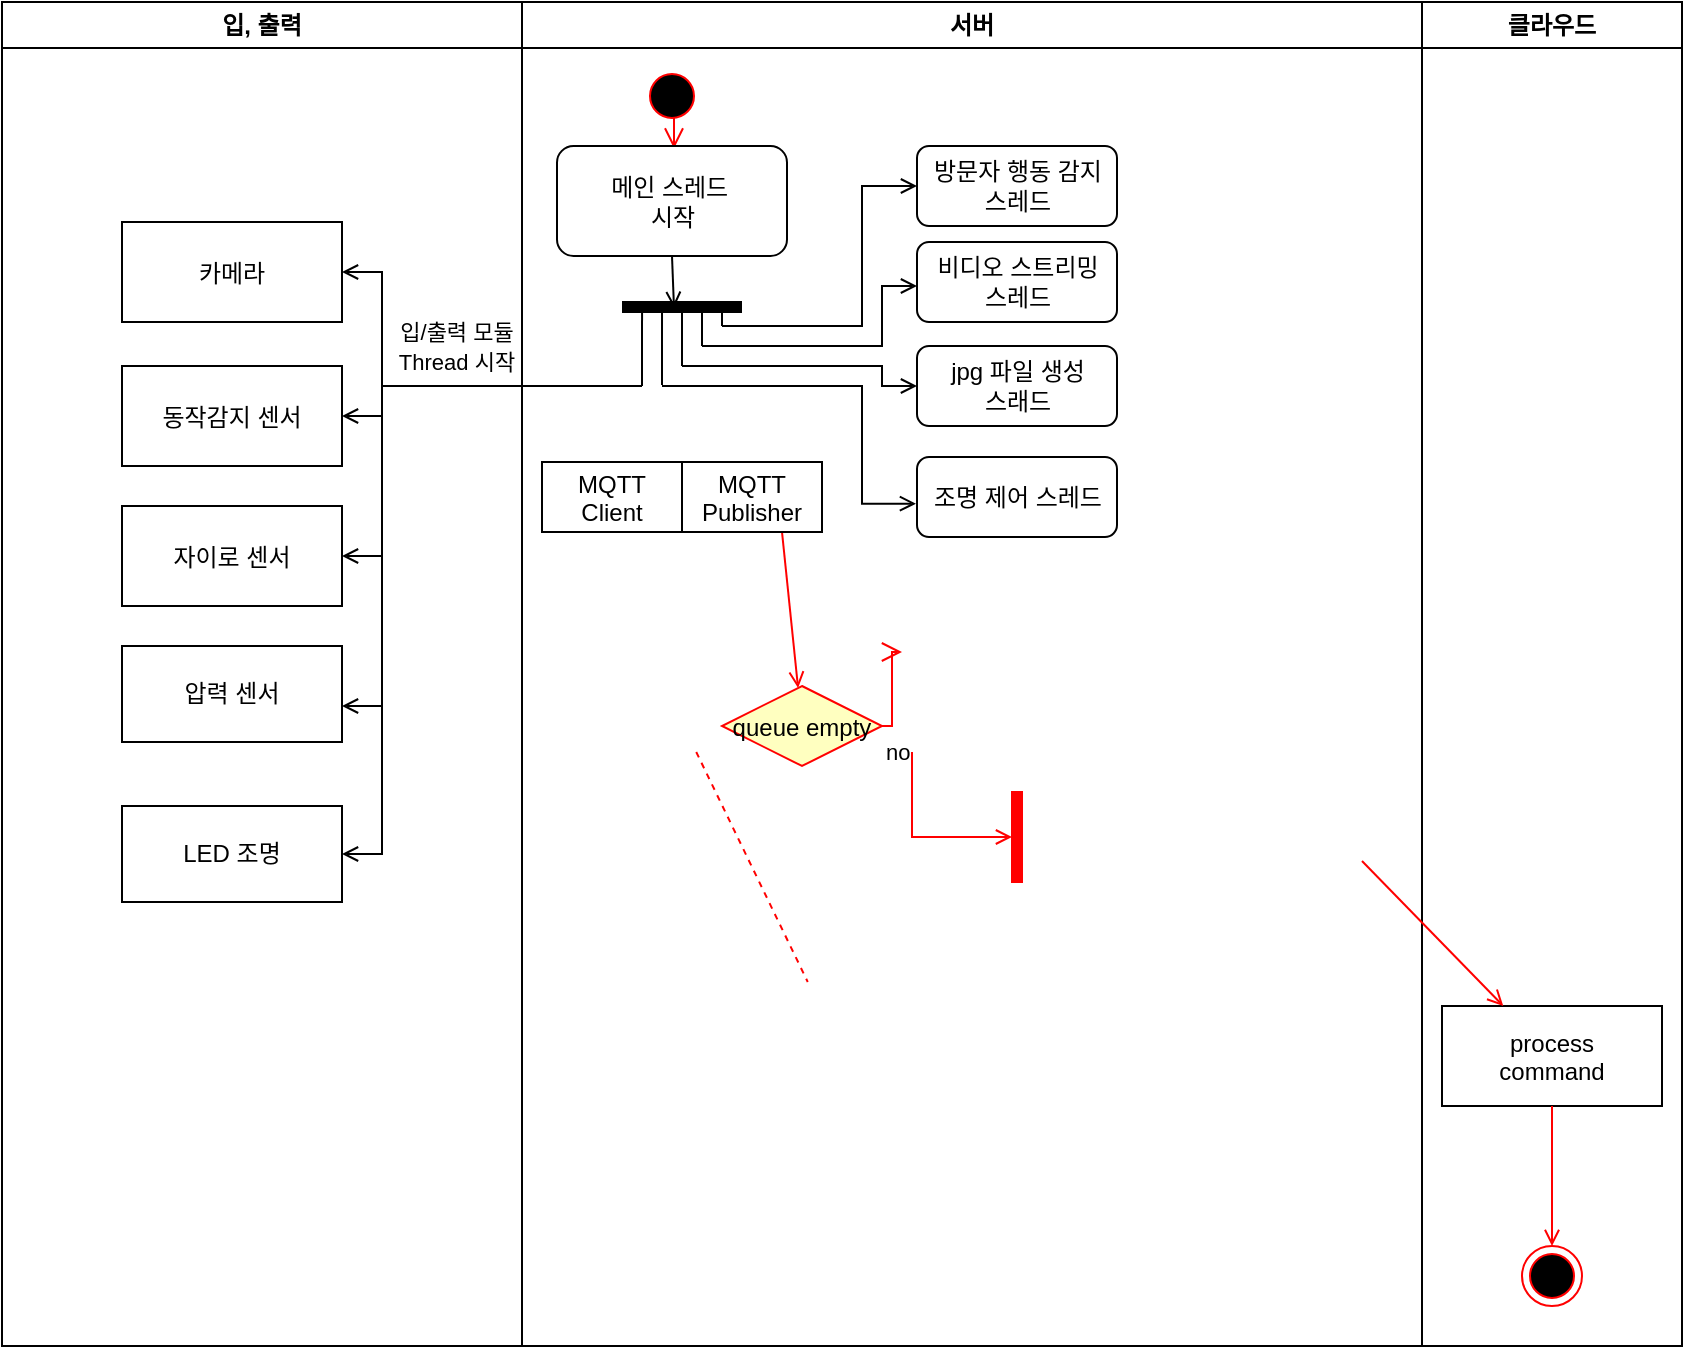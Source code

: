 <mxfile version="14.7.4" type="github">
  <diagram name="Page-1" id="e7e014a7-5840-1c2e-5031-d8a46d1fe8dd">
    <mxGraphModel dx="1150" dy="571" grid="1" gridSize="10" guides="1" tooltips="1" connect="1" arrows="1" fold="1" page="1" pageScale="1" pageWidth="1169" pageHeight="826" background="none" math="0" shadow="0">
      <root>
        <mxCell id="0" />
        <mxCell id="1" parent="0" />
        <mxCell id="2" value="입, 출력" style="swimlane;whiteSpace=wrap" parent="1" vertex="1">
          <mxGeometry x="190" y="128" width="260" height="672" as="geometry" />
        </mxCell>
        <mxCell id="7" value="카메라" style="" parent="2" vertex="1">
          <mxGeometry x="60" y="110" width="110" height="50" as="geometry" />
        </mxCell>
        <mxCell id="8" value="동작감지 센서" style="" parent="2" vertex="1">
          <mxGeometry x="60" y="182" width="110" height="50" as="geometry" />
        </mxCell>
        <mxCell id="10" value="자이로 센서" style="" parent="2" vertex="1">
          <mxGeometry x="60" y="252" width="110" height="50" as="geometry" />
        </mxCell>
        <mxCell id="L_vHGLZkjsYfhN7t1LTF-43" value="압력 센서" style="rounded=0;whiteSpace=wrap;html=1;" vertex="1" parent="2">
          <mxGeometry x="60" y="322" width="110" height="48" as="geometry" />
        </mxCell>
        <mxCell id="L_vHGLZkjsYfhN7t1LTF-44" value="LED 조명" style="rounded=0;whiteSpace=wrap;html=1;" vertex="1" parent="2">
          <mxGeometry x="60" y="402" width="110" height="48" as="geometry" />
        </mxCell>
        <mxCell id="L_vHGLZkjsYfhN7t1LTF-90" value="&lt;font style=&quot;font-size: 11px&quot;&gt;입/출력 모듈 Thread 시작&lt;/font&gt;" style="text;html=1;strokeColor=none;fillColor=none;align=center;verticalAlign=middle;whiteSpace=wrap;rounded=0;" vertex="1" parent="2">
          <mxGeometry x="190" y="162" width="74.5" height="20" as="geometry" />
        </mxCell>
        <mxCell id="3" value="서버" style="swimlane;whiteSpace=wrap;startSize=23;" parent="1" vertex="1">
          <mxGeometry x="450" y="128" width="450" height="672" as="geometry" />
        </mxCell>
        <mxCell id="14" value="" style="edgeStyle=elbowEdgeStyle;elbow=horizontal;verticalAlign=bottom;endArrow=open;endSize=8;strokeColor=#FF0000;endFill=1;rounded=0;exitX=0.577;exitY=0.84;exitDx=0;exitDy=0;exitPerimeter=0;entryX=0.506;entryY=0.023;entryDx=0;entryDy=0;entryPerimeter=0;" parent="3" source="13" target="L_vHGLZkjsYfhN7t1LTF-69" edge="1">
          <mxGeometry x="40" y="20" as="geometry">
            <mxPoint x="73.5" y="82" as="targetPoint" />
            <Array as="points">
              <mxPoint x="76" y="72" />
            </Array>
          </mxGeometry>
        </mxCell>
        <mxCell id="17" value="" style="endArrow=open;strokeColor=#000000;endFill=1;rounded=0;exitX=0.5;exitY=1;exitDx=0;exitDy=0;" parent="3" source="L_vHGLZkjsYfhN7t1LTF-69" edge="1">
          <mxGeometry relative="1" as="geometry">
            <mxPoint x="75" y="160" as="sourcePoint" />
            <mxPoint x="76" y="153" as="targetPoint" />
            <Array as="points">
              <mxPoint x="76" y="153" />
            </Array>
          </mxGeometry>
        </mxCell>
        <mxCell id="21" value="queue empty" style="rhombus;fillColor=#ffffc0;strokeColor=#ff0000;" parent="3" vertex="1">
          <mxGeometry x="100" y="342" width="80" height="40" as="geometry" />
        </mxCell>
        <mxCell id="23" value="no" style="edgeStyle=elbowEdgeStyle;elbow=horizontal;align=left;verticalAlign=top;endArrow=open;endSize=8;strokeColor=#FF0000;endFill=1;rounded=0" parent="3" source="21" edge="1">
          <mxGeometry x="-1" relative="1" as="geometry">
            <mxPoint x="190" y="325" as="targetPoint" />
          </mxGeometry>
        </mxCell>
        <mxCell id="24" value="" style="endArrow=open;strokeColor=#FF0000;endFill=1;rounded=0" parent="3" target="21" edge="1">
          <mxGeometry relative="1" as="geometry">
            <mxPoint x="127.5" y="240.745" as="sourcePoint" />
          </mxGeometry>
        </mxCell>
        <mxCell id="32" value="" style="endArrow=none;strokeColor=#FF0000;endFill=0;rounded=0;dashed=1" parent="3" edge="1">
          <mxGeometry relative="1" as="geometry">
            <mxPoint x="87.121" y="375" as="sourcePoint" />
            <mxPoint x="142.879" y="490" as="targetPoint" />
          </mxGeometry>
        </mxCell>
        <mxCell id="34" value="" style="whiteSpace=wrap;strokeColor=#FF0000;fillColor=#FF0000" parent="3" vertex="1">
          <mxGeometry x="245" y="395" width="5" height="45" as="geometry" />
        </mxCell>
        <mxCell id="41" value="" style="edgeStyle=elbowEdgeStyle;elbow=horizontal;entryX=0;entryY=0.5;strokeColor=#FF0000;endArrow=open;endFill=1;rounded=0" parent="3" target="34" edge="1">
          <mxGeometry width="100" height="100" relative="1" as="geometry">
            <mxPoint x="195" y="375" as="sourcePoint" />
            <mxPoint x="160" y="380" as="targetPoint" />
            <Array as="points">
              <mxPoint x="195" y="400" />
            </Array>
          </mxGeometry>
        </mxCell>
        <mxCell id="L_vHGLZkjsYfhN7t1LTF-69" value="메인 스레드&amp;nbsp;&lt;br&gt;시작" style="rounded=1;whiteSpace=wrap;html=1;" vertex="1" parent="3">
          <mxGeometry x="17.5" y="72" width="115" height="55" as="geometry" />
        </mxCell>
        <mxCell id="L_vHGLZkjsYfhN7t1LTF-71" value="" style="shape=line;strokeWidth=6;strokeColor=#000000;rotation=0;fillColor=#FFFFFF;" vertex="1" parent="3">
          <mxGeometry x="50" y="145" width="60" height="15" as="geometry" />
        </mxCell>
        <mxCell id="13" value="" style="ellipse;shape=startState;fillColor=#000000;strokeColor=#ff0000;" parent="3" vertex="1">
          <mxGeometry x="60" y="32" width="30" height="30" as="geometry" />
        </mxCell>
        <mxCell id="L_vHGLZkjsYfhN7t1LTF-82" value="" style="endArrow=none;html=1;entryX=0.167;entryY=0.5;entryDx=0;entryDy=0;entryPerimeter=0;" edge="1" parent="3" target="L_vHGLZkjsYfhN7t1LTF-71">
          <mxGeometry width="50" height="50" relative="1" as="geometry">
            <mxPoint x="60" y="192" as="sourcePoint" />
            <mxPoint x="60" y="169" as="targetPoint" />
            <Array as="points" />
          </mxGeometry>
        </mxCell>
        <mxCell id="L_vHGLZkjsYfhN7t1LTF-84" value="MQTT&#xa;Client" style="" vertex="1" parent="3">
          <mxGeometry x="10" y="230" width="70" height="35" as="geometry" />
        </mxCell>
        <mxCell id="L_vHGLZkjsYfhN7t1LTF-85" value="MQTT&#xa;Publisher" style="" vertex="1" parent="3">
          <mxGeometry x="80" y="230" width="70" height="35" as="geometry" />
        </mxCell>
        <mxCell id="L_vHGLZkjsYfhN7t1LTF-100" value="비디오 스트리밍&lt;br style=&quot;padding: 0px ; margin: 0px&quot;&gt;스레드" style="rounded=1;whiteSpace=wrap;html=1;strokeColor=#000000;fillColor=#FFFFFF;" vertex="1" parent="3">
          <mxGeometry x="197.5" y="120" width="100" height="40" as="geometry" />
        </mxCell>
        <mxCell id="L_vHGLZkjsYfhN7t1LTF-99" value="방문자 행동 감지&lt;br style=&quot;padding: 0px ; margin: 0px&quot;&gt;스레드" style="rounded=1;whiteSpace=wrap;html=1;strokeColor=#000000;fillColor=#FFFFFF;" vertex="1" parent="3">
          <mxGeometry x="197.5" y="72" width="100" height="40" as="geometry" />
        </mxCell>
        <mxCell id="L_vHGLZkjsYfhN7t1LTF-97" value="jpg 파일 생성&lt;br style=&quot;padding: 0px ; margin: 0px&quot;&gt;스래드" style="rounded=1;whiteSpace=wrap;html=1;strokeColor=#000000;fillColor=#FFFFFF;" vertex="1" parent="3">
          <mxGeometry x="197.5" y="172" width="100" height="40" as="geometry" />
        </mxCell>
        <mxCell id="L_vHGLZkjsYfhN7t1LTF-96" value="조명 제어 스레드" style="rounded=1;whiteSpace=wrap;html=1;strokeColor=#000000;fillColor=#FFFFFF;" vertex="1" parent="3">
          <mxGeometry x="197.5" y="227.5" width="100" height="40" as="geometry" />
        </mxCell>
        <mxCell id="L_vHGLZkjsYfhN7t1LTF-104" value="" style="edgeStyle=elbowEdgeStyle;elbow=horizontal;strokeColor=#000000;endArrow=open;endFill=1;rounded=0;entryX=-0.005;entryY=0.584;entryDx=0;entryDy=0;entryPerimeter=0;" edge="1" parent="3" target="L_vHGLZkjsYfhN7t1LTF-96">
          <mxGeometry width="100" height="100" relative="1" as="geometry">
            <mxPoint x="70" y="192" as="sourcePoint" />
            <mxPoint x="170" y="292" as="targetPoint" />
            <Array as="points">
              <mxPoint x="170" y="242" />
              <mxPoint x="180" y="292" />
              <mxPoint x="270" y="322" />
              <mxPoint x="180" y="302" />
              <mxPoint x="-5.5" y="390" />
            </Array>
          </mxGeometry>
        </mxCell>
        <mxCell id="L_vHGLZkjsYfhN7t1LTF-103" value="" style="edgeStyle=elbowEdgeStyle;elbow=horizontal;strokeColor=#000000;endArrow=open;endFill=1;rounded=0;entryX=0;entryY=0.5;entryDx=0;entryDy=0;" edge="1" parent="3" target="L_vHGLZkjsYfhN7t1LTF-97">
          <mxGeometry width="100" height="100" relative="1" as="geometry">
            <mxPoint x="80" y="182" as="sourcePoint" />
            <mxPoint x="90" y="212" as="targetPoint" />
            <Array as="points">
              <mxPoint x="180" y="212" />
              <mxPoint x="180" y="249" />
              <mxPoint x="180" y="219" />
              <mxPoint x="270" y="249" />
              <mxPoint x="180" y="229" />
              <mxPoint x="-5.5" y="317" />
            </Array>
          </mxGeometry>
        </mxCell>
        <mxCell id="L_vHGLZkjsYfhN7t1LTF-101" value="" style="edgeStyle=elbowEdgeStyle;elbow=horizontal;strokeColor=#000000;endArrow=open;endFill=1;rounded=0;entryX=0;entryY=0.5;entryDx=0;entryDy=0;" edge="1" parent="3" target="L_vHGLZkjsYfhN7t1LTF-99">
          <mxGeometry width="100" height="100" relative="1" as="geometry">
            <mxPoint x="100" y="162" as="sourcePoint" />
            <mxPoint x="160" y="102" as="targetPoint" />
            <Array as="points">
              <mxPoint x="170" y="132" />
              <mxPoint x="180" y="172" />
              <mxPoint x="180" y="133" />
              <mxPoint x="180" y="149" />
              <mxPoint x="180" y="119" />
              <mxPoint x="270" y="149" />
              <mxPoint x="180" y="129" />
              <mxPoint x="-5.5" y="217" />
            </Array>
          </mxGeometry>
        </mxCell>
        <mxCell id="L_vHGLZkjsYfhN7t1LTF-109" value="" style="endArrow=none;html=1;" edge="1" parent="3">
          <mxGeometry width="50" height="50" relative="1" as="geometry">
            <mxPoint x="80" y="182" as="sourcePoint" />
            <mxPoint x="80" y="152" as="targetPoint" />
            <Array as="points" />
          </mxGeometry>
        </mxCell>
        <mxCell id="L_vHGLZkjsYfhN7t1LTF-110" value="" style="endArrow=none;html=1;" edge="1" parent="3">
          <mxGeometry width="50" height="50" relative="1" as="geometry">
            <mxPoint x="90" y="172" as="sourcePoint" />
            <mxPoint x="90" y="152" as="targetPoint" />
            <Array as="points" />
          </mxGeometry>
        </mxCell>
        <mxCell id="L_vHGLZkjsYfhN7t1LTF-111" value="" style="endArrow=none;html=1;" edge="1" parent="3">
          <mxGeometry width="50" height="50" relative="1" as="geometry">
            <mxPoint x="100" y="162" as="sourcePoint" />
            <mxPoint x="100" y="152" as="targetPoint" />
            <Array as="points" />
          </mxGeometry>
        </mxCell>
        <mxCell id="4" value="클라우드" style="swimlane;whiteSpace=wrap" parent="1" vertex="1">
          <mxGeometry x="900" y="128" width="130" height="672" as="geometry" />
        </mxCell>
        <mxCell id="33" value="process&#xa;command" style="" parent="4" vertex="1">
          <mxGeometry x="10" y="502" width="110" height="50" as="geometry" />
        </mxCell>
        <mxCell id="37" value="" style="edgeStyle=none;strokeColor=#FF0000;endArrow=open;endFill=1;rounded=0" parent="4" target="33" edge="1">
          <mxGeometry width="100" height="100" relative="1" as="geometry">
            <mxPoint x="-30" y="429.5" as="sourcePoint" />
            <mxPoint x="90" y="429.5" as="targetPoint" />
          </mxGeometry>
        </mxCell>
        <mxCell id="38" value="" style="ellipse;shape=endState;fillColor=#000000;strokeColor=#ff0000" parent="4" vertex="1">
          <mxGeometry x="50" y="622" width="30" height="30" as="geometry" />
        </mxCell>
        <mxCell id="39" value="" style="endArrow=open;strokeColor=#FF0000;endFill=1;rounded=0" parent="4" source="33" target="38" edge="1">
          <mxGeometry relative="1" as="geometry" />
        </mxCell>
        <mxCell id="12" value="" style="edgeStyle=elbowEdgeStyle;elbow=horizontal;strokeColor=#000000;endArrow=open;endFill=1;rounded=0;entryX=1;entryY=0.5;entryDx=0;entryDy=0;" parent="1" target="7" edge="1">
          <mxGeometry width="100" height="100" relative="1" as="geometry">
            <mxPoint x="510" y="320" as="sourcePoint" />
            <mxPoint x="335" y="263" as="targetPoint" />
            <Array as="points">
              <mxPoint x="380" y="294" />
              <mxPoint x="380" y="310" />
              <mxPoint x="380" y="280" />
              <mxPoint x="470" y="310" />
              <mxPoint x="380" y="290" />
              <mxPoint x="194.5" y="378" />
            </Array>
          </mxGeometry>
        </mxCell>
        <mxCell id="L_vHGLZkjsYfhN7t1LTF-72" value="" style="edgeStyle=elbowEdgeStyle;elbow=horizontal;strokeColor=#000000;endArrow=open;endFill=1;rounded=0;entryX=1;entryY=0.5;entryDx=0;entryDy=0;" edge="1" parent="1" target="8">
          <mxGeometry width="100" height="100" relative="1" as="geometry">
            <mxPoint x="470" y="320" as="sourcePoint" />
            <mxPoint x="340" y="370" as="targetPoint" />
            <Array as="points">
              <mxPoint x="380" y="350" />
              <mxPoint x="190" y="485" />
            </Array>
          </mxGeometry>
        </mxCell>
        <mxCell id="L_vHGLZkjsYfhN7t1LTF-73" value="" style="edgeStyle=elbowEdgeStyle;elbow=horizontal;strokeColor=#000000;endArrow=open;endFill=1;rounded=0;" edge="1" parent="1" target="L_vHGLZkjsYfhN7t1LTF-43">
          <mxGeometry width="100" height="100" relative="1" as="geometry">
            <mxPoint x="380" y="400" as="sourcePoint" />
            <mxPoint x="330" y="550" as="targetPoint" />
            <Array as="points">
              <mxPoint x="380" y="480" />
              <mxPoint x="100" y="575.0" />
            </Array>
          </mxGeometry>
        </mxCell>
        <mxCell id="L_vHGLZkjsYfhN7t1LTF-74" value="" style="edgeStyle=elbowEdgeStyle;elbow=horizontal;strokeColor=#000000;endArrow=open;endFill=1;rounded=0;entryX=1;entryY=0.5;entryDx=0;entryDy=0;" edge="1" parent="1" target="10">
          <mxGeometry width="100" height="100" relative="1" as="geometry">
            <mxPoint x="500" y="320" as="sourcePoint" />
            <mxPoint x="380" y="460" as="targetPoint" />
            <Array as="points">
              <mxPoint x="380" y="380" />
              <mxPoint x="380" y="380" />
              <mxPoint x="380" y="450" />
              <mxPoint x="90" y="605.0" />
            </Array>
          </mxGeometry>
        </mxCell>
        <mxCell id="L_vHGLZkjsYfhN7t1LTF-75" value="" style="edgeStyle=elbowEdgeStyle;elbow=horizontal;strokeColor=#000000;endArrow=open;endFill=1;rounded=0;entryX=1;entryY=0.5;entryDx=0;entryDy=0;" edge="1" parent="1" target="L_vHGLZkjsYfhN7t1LTF-44">
          <mxGeometry width="100" height="100" relative="1" as="geometry">
            <mxPoint x="470" y="320" as="sourcePoint" />
            <mxPoint x="340" y="630" as="targetPoint" />
            <Array as="points">
              <mxPoint x="380" y="430" />
              <mxPoint x="440" y="310" />
              <mxPoint x="380" y="480" />
              <mxPoint x="90" y="615.0" />
            </Array>
          </mxGeometry>
        </mxCell>
        <mxCell id="L_vHGLZkjsYfhN7t1LTF-102" value="" style="edgeStyle=elbowEdgeStyle;elbow=horizontal;strokeColor=#000000;endArrow=open;endFill=1;rounded=0;entryX=0;entryY=0.5;entryDx=0;entryDy=0;" edge="1" parent="1">
          <mxGeometry width="100" height="100" relative="1" as="geometry">
            <mxPoint x="540" y="300" as="sourcePoint" />
            <mxPoint x="647.5" y="270" as="targetPoint" />
            <Array as="points">
              <mxPoint x="630" y="311" />
              <mxPoint x="630" y="327" />
              <mxPoint x="630" y="297" />
              <mxPoint x="720" y="327" />
              <mxPoint x="630" y="307" />
              <mxPoint x="444.5" y="395" />
            </Array>
          </mxGeometry>
        </mxCell>
        <mxCell id="L_vHGLZkjsYfhN7t1LTF-108" value="" style="endArrow=none;html=1;entryX=0.167;entryY=0.5;entryDx=0;entryDy=0;entryPerimeter=0;" edge="1" parent="1">
          <mxGeometry width="50" height="50" relative="1" as="geometry">
            <mxPoint x="520" y="319.5" as="sourcePoint" />
            <mxPoint x="520.02" y="280" as="targetPoint" />
            <Array as="points">
              <mxPoint x="520" y="289.5" />
            </Array>
          </mxGeometry>
        </mxCell>
      </root>
    </mxGraphModel>
  </diagram>
</mxfile>
